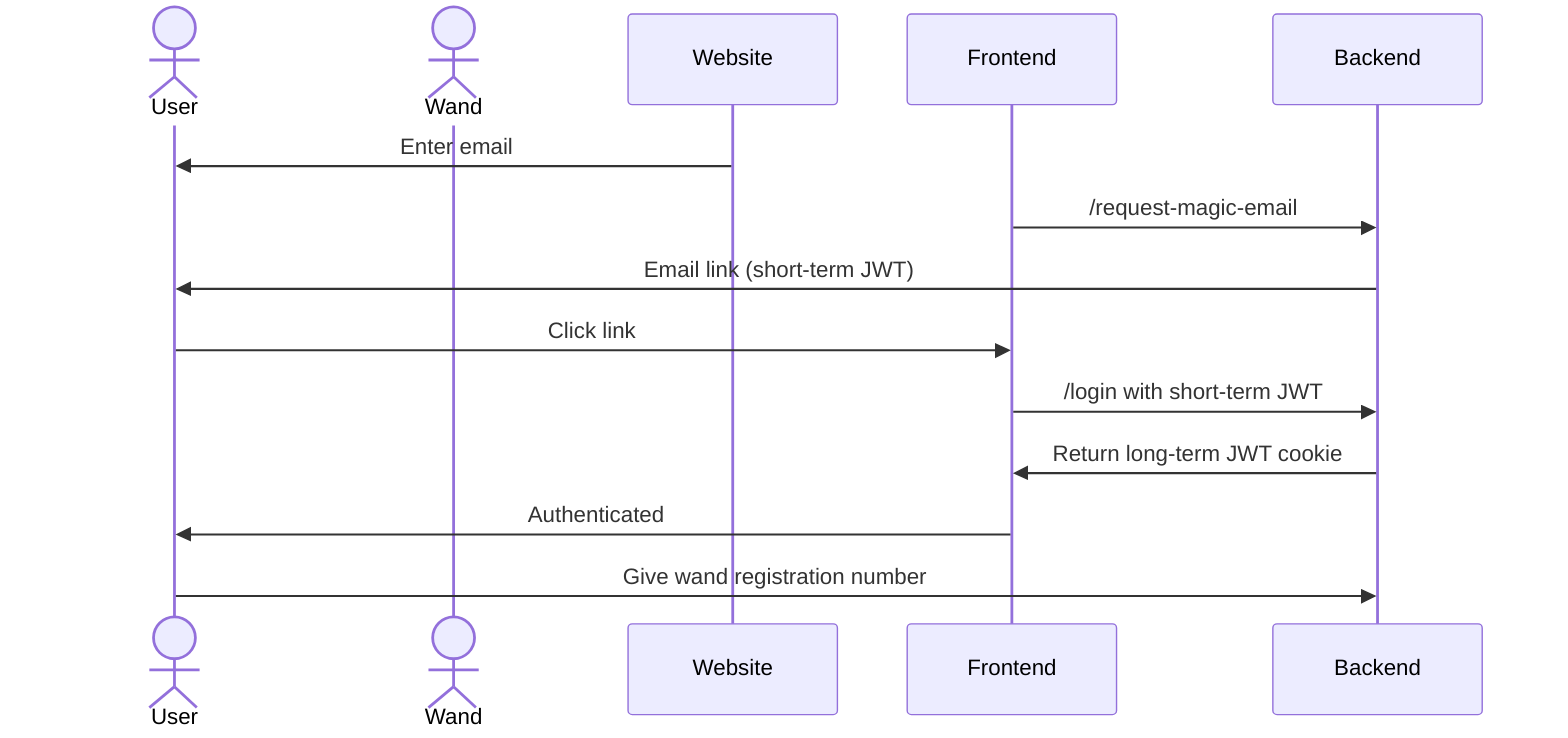 sequenceDiagram
    actor User
    actor Wand
    participant Website
    
    Website->>User: Enter email
    Frontend->>Backend: /request-magic-email
    Backend->>User: Email link (short-term JWT)

    User->>Frontend: Click link
    Frontend->>Backend: /login with short-term JWT
    Backend->>Frontend: Return long-term JWT cookie
    Frontend->>User: Authenticated

    User->>Backend: Give wand registration number